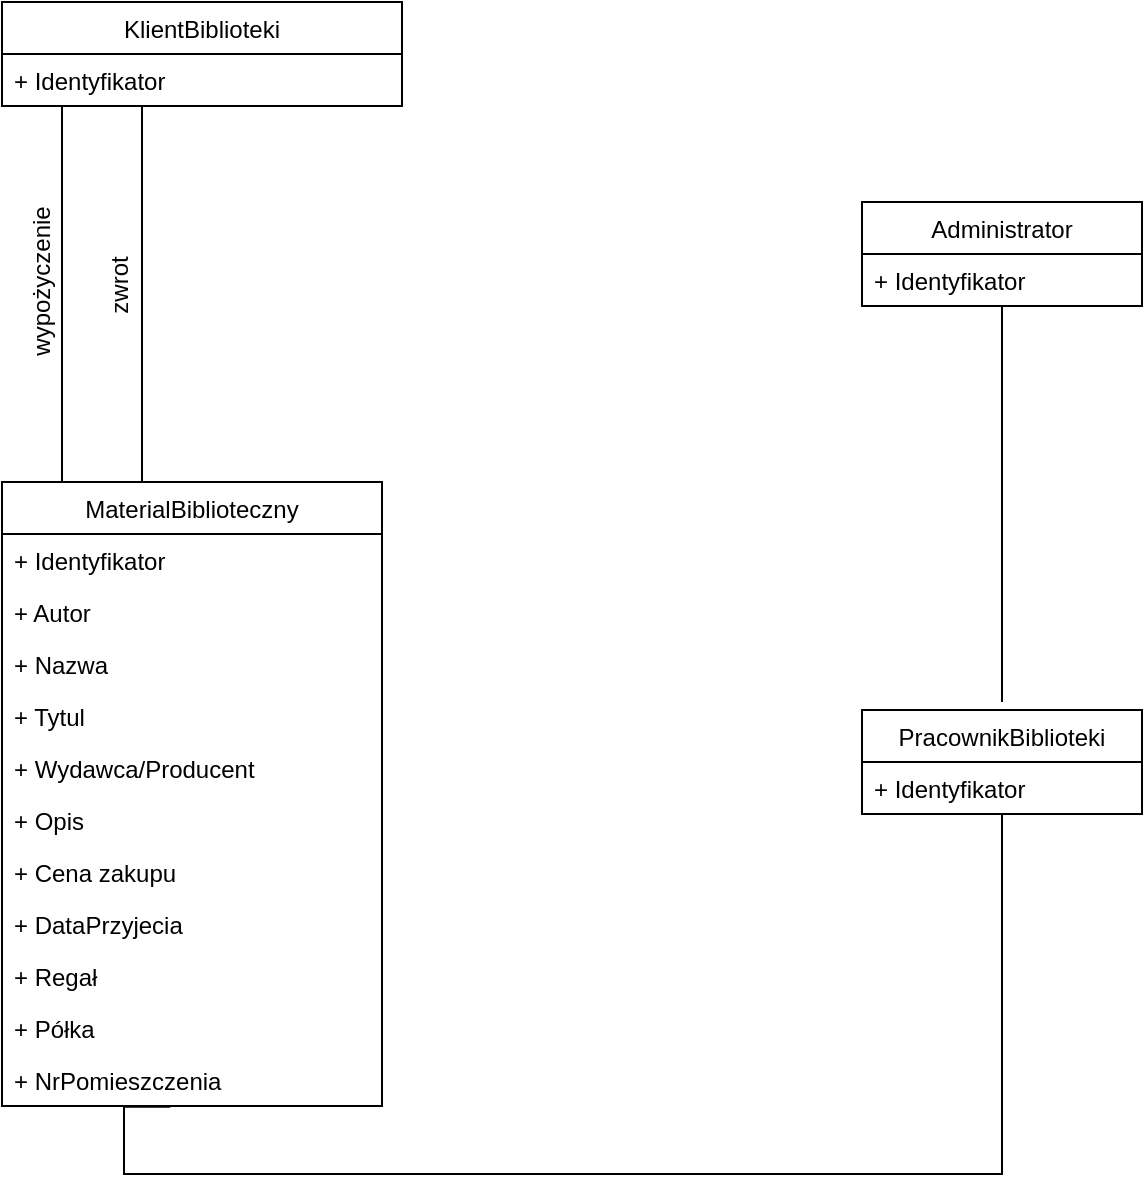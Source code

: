 <mxfile version="16.2.2" type="github">
  <diagram id="C5RBs43oDa-KdzZeNtuy" name="Page-1">
    <mxGraphModel dx="760" dy="481" grid="1" gridSize="10" guides="1" tooltips="1" connect="1" arrows="1" fold="1" page="1" pageScale="1" pageWidth="827" pageHeight="1169" math="0" shadow="0">
      <root>
        <mxCell id="WIyWlLk6GJQsqaUBKTNV-0" />
        <mxCell id="WIyWlLk6GJQsqaUBKTNV-1" parent="WIyWlLk6GJQsqaUBKTNV-0" />
        <mxCell id="tpHpFu0G4SPRR7VRGRc9-76" style="edgeStyle=orthogonalEdgeStyle;rounded=0;orthogonalLoop=1;jettySize=auto;html=1;endArrow=none;endFill=0;" edge="1" parent="WIyWlLk6GJQsqaUBKTNV-1" source="tpHpFu0G4SPRR7VRGRc9-11">
          <mxGeometry relative="1" as="geometry">
            <mxPoint x="580" y="630" as="targetPoint" />
          </mxGeometry>
        </mxCell>
        <mxCell id="tpHpFu0G4SPRR7VRGRc9-11" value="Administrator" style="swimlane;fontStyle=0;childLayout=stackLayout;horizontal=1;startSize=26;fillColor=none;horizontalStack=0;resizeParent=1;resizeParentMax=0;resizeLast=0;collapsible=1;marginBottom=0;" vertex="1" parent="WIyWlLk6GJQsqaUBKTNV-1">
          <mxGeometry x="510" y="380" width="140" height="52" as="geometry" />
        </mxCell>
        <mxCell id="tpHpFu0G4SPRR7VRGRc9-85" value="+ Identyfikator" style="text;strokeColor=none;fillColor=none;align=left;verticalAlign=top;spacingLeft=4;spacingRight=4;overflow=hidden;rotatable=0;points=[[0,0.5],[1,0.5]];portConstraint=eastwest;" vertex="1" parent="tpHpFu0G4SPRR7VRGRc9-11">
          <mxGeometry y="26" width="140" height="26" as="geometry" />
        </mxCell>
        <mxCell id="tpHpFu0G4SPRR7VRGRc9-15" value="KlientBiblioteki" style="swimlane;fontStyle=0;childLayout=stackLayout;horizontal=1;startSize=26;fillColor=none;horizontalStack=0;resizeParent=1;resizeParentMax=0;resizeLast=0;collapsible=1;marginBottom=0;" vertex="1" parent="WIyWlLk6GJQsqaUBKTNV-1">
          <mxGeometry x="80" y="280" width="200" height="52" as="geometry" />
        </mxCell>
        <mxCell id="tpHpFu0G4SPRR7VRGRc9-86" value="+ Identyfikator" style="text;strokeColor=none;fillColor=none;align=left;verticalAlign=top;spacingLeft=4;spacingRight=4;overflow=hidden;rotatable=0;points=[[0,0.5],[1,0.5]];portConstraint=eastwest;" vertex="1" parent="tpHpFu0G4SPRR7VRGRc9-15">
          <mxGeometry y="26" width="200" height="26" as="geometry" />
        </mxCell>
        <mxCell id="tpHpFu0G4SPRR7VRGRc9-73" style="edgeStyle=orthogonalEdgeStyle;rounded=0;orthogonalLoop=1;jettySize=auto;html=1;endArrow=none;endFill=0;" edge="1" parent="tpHpFu0G4SPRR7VRGRc9-15" source="tpHpFu0G4SPRR7VRGRc9-15" target="tpHpFu0G4SPRR7VRGRc9-86">
          <mxGeometry relative="1" as="geometry">
            <Array as="points">
              <mxPoint x="30" y="240" />
              <mxPoint x="70" y="240" />
            </Array>
          </mxGeometry>
        </mxCell>
        <mxCell id="tpHpFu0G4SPRR7VRGRc9-72" style="edgeStyle=orthogonalEdgeStyle;rounded=0;orthogonalLoop=1;jettySize=auto;html=1;endArrow=none;endFill=0;entryX=0.443;entryY=1.013;entryDx=0;entryDy=0;entryPerimeter=0;" edge="1" parent="WIyWlLk6GJQsqaUBKTNV-1" source="tpHpFu0G4SPRR7VRGRc9-19" target="tpHpFu0G4SPRR7VRGRc9-109">
          <mxGeometry relative="1" as="geometry">
            <mxPoint x="141" y="820" as="targetPoint" />
            <Array as="points">
              <mxPoint x="141" y="866" />
              <mxPoint x="141" y="832" />
            </Array>
          </mxGeometry>
        </mxCell>
        <mxCell id="tpHpFu0G4SPRR7VRGRc9-19" value="PracownikBiblioteki" style="swimlane;fontStyle=0;childLayout=stackLayout;horizontal=1;startSize=26;fillColor=none;horizontalStack=0;resizeParent=1;resizeParentMax=0;resizeLast=0;collapsible=1;marginBottom=0;" vertex="1" parent="WIyWlLk6GJQsqaUBKTNV-1">
          <mxGeometry x="510" y="634" width="140" height="52" as="geometry" />
        </mxCell>
        <mxCell id="tpHpFu0G4SPRR7VRGRc9-84" value="+ Identyfikator" style="text;strokeColor=none;fillColor=none;align=left;verticalAlign=top;spacingLeft=4;spacingRight=4;overflow=hidden;rotatable=0;points=[[0,0.5],[1,0.5]];portConstraint=eastwest;" vertex="1" parent="tpHpFu0G4SPRR7VRGRc9-19">
          <mxGeometry y="26" width="140" height="26" as="geometry" />
        </mxCell>
        <mxCell id="tpHpFu0G4SPRR7VRGRc9-43" value="MaterialBiblioteczny" style="swimlane;fontStyle=0;childLayout=stackLayout;horizontal=1;startSize=26;fillColor=none;horizontalStack=0;resizeParent=1;resizeParentMax=0;resizeLast=0;collapsible=1;marginBottom=0;" vertex="1" parent="WIyWlLk6GJQsqaUBKTNV-1">
          <mxGeometry x="80" y="520" width="190" height="312" as="geometry" />
        </mxCell>
        <mxCell id="tpHpFu0G4SPRR7VRGRc9-87" value="+ Identyfikator" style="text;strokeColor=none;fillColor=none;align=left;verticalAlign=top;spacingLeft=4;spacingRight=4;overflow=hidden;rotatable=0;points=[[0,0.5],[1,0.5]];portConstraint=eastwest;" vertex="1" parent="tpHpFu0G4SPRR7VRGRc9-43">
          <mxGeometry y="26" width="190" height="26" as="geometry" />
        </mxCell>
        <mxCell id="tpHpFu0G4SPRR7VRGRc9-44" value="+ Autor" style="text;strokeColor=none;fillColor=none;align=left;verticalAlign=top;spacingLeft=4;spacingRight=4;overflow=hidden;rotatable=0;points=[[0,0.5],[1,0.5]];portConstraint=eastwest;" vertex="1" parent="tpHpFu0G4SPRR7VRGRc9-43">
          <mxGeometry y="52" width="190" height="26" as="geometry" />
        </mxCell>
        <mxCell id="tpHpFu0G4SPRR7VRGRc9-45" value="+ Nazwa" style="text;strokeColor=none;fillColor=none;align=left;verticalAlign=top;spacingLeft=4;spacingRight=4;overflow=hidden;rotatable=0;points=[[0,0.5],[1,0.5]];portConstraint=eastwest;" vertex="1" parent="tpHpFu0G4SPRR7VRGRc9-43">
          <mxGeometry y="78" width="190" height="26" as="geometry" />
        </mxCell>
        <mxCell id="tpHpFu0G4SPRR7VRGRc9-46" value="+ Tytul" style="text;strokeColor=none;fillColor=none;align=left;verticalAlign=top;spacingLeft=4;spacingRight=4;overflow=hidden;rotatable=0;points=[[0,0.5],[1,0.5]];portConstraint=eastwest;" vertex="1" parent="tpHpFu0G4SPRR7VRGRc9-43">
          <mxGeometry y="104" width="190" height="26" as="geometry" />
        </mxCell>
        <mxCell id="tpHpFu0G4SPRR7VRGRc9-48" value="+ Wydawca/Producent" style="text;strokeColor=none;fillColor=none;align=left;verticalAlign=top;spacingLeft=4;spacingRight=4;overflow=hidden;rotatable=0;points=[[0,0.5],[1,0.5]];portConstraint=eastwest;" vertex="1" parent="tpHpFu0G4SPRR7VRGRc9-43">
          <mxGeometry y="130" width="190" height="26" as="geometry" />
        </mxCell>
        <mxCell id="tpHpFu0G4SPRR7VRGRc9-49" value="+ Opis" style="text;strokeColor=none;fillColor=none;align=left;verticalAlign=top;spacingLeft=4;spacingRight=4;overflow=hidden;rotatable=0;points=[[0,0.5],[1,0.5]];portConstraint=eastwest;" vertex="1" parent="tpHpFu0G4SPRR7VRGRc9-43">
          <mxGeometry y="156" width="190" height="26" as="geometry" />
        </mxCell>
        <mxCell id="tpHpFu0G4SPRR7VRGRc9-50" value="+ Cena zakupu" style="text;strokeColor=none;fillColor=none;align=left;verticalAlign=top;spacingLeft=4;spacingRight=4;overflow=hidden;rotatable=0;points=[[0,0.5],[1,0.5]];portConstraint=eastwest;" vertex="1" parent="tpHpFu0G4SPRR7VRGRc9-43">
          <mxGeometry y="182" width="190" height="26" as="geometry" />
        </mxCell>
        <mxCell id="tpHpFu0G4SPRR7VRGRc9-105" value="+ DataPrzyjecia" style="text;strokeColor=none;fillColor=none;align=left;verticalAlign=top;spacingLeft=4;spacingRight=4;overflow=hidden;rotatable=0;points=[[0,0.5],[1,0.5]];portConstraint=eastwest;" vertex="1" parent="tpHpFu0G4SPRR7VRGRc9-43">
          <mxGeometry y="208" width="190" height="26" as="geometry" />
        </mxCell>
        <mxCell id="tpHpFu0G4SPRR7VRGRc9-106" value="+ Regał" style="text;strokeColor=none;fillColor=none;align=left;verticalAlign=top;spacingLeft=4;spacingRight=4;overflow=hidden;rotatable=0;points=[[0,0.5],[1,0.5]];portConstraint=eastwest;" vertex="1" parent="tpHpFu0G4SPRR7VRGRc9-43">
          <mxGeometry y="234" width="190" height="26" as="geometry" />
        </mxCell>
        <mxCell id="tpHpFu0G4SPRR7VRGRc9-108" value="+ Półka" style="text;strokeColor=none;fillColor=none;align=left;verticalAlign=top;spacingLeft=4;spacingRight=4;overflow=hidden;rotatable=0;points=[[0,0.5],[1,0.5]];portConstraint=eastwest;" vertex="1" parent="tpHpFu0G4SPRR7VRGRc9-43">
          <mxGeometry y="260" width="190" height="26" as="geometry" />
        </mxCell>
        <mxCell id="tpHpFu0G4SPRR7VRGRc9-109" value="+ NrPomieszczenia" style="text;strokeColor=none;fillColor=none;align=left;verticalAlign=top;spacingLeft=4;spacingRight=4;overflow=hidden;rotatable=0;points=[[0,0.5],[1,0.5]];portConstraint=eastwest;" vertex="1" parent="tpHpFu0G4SPRR7VRGRc9-43">
          <mxGeometry y="286" width="190" height="26" as="geometry" />
        </mxCell>
        <mxCell id="tpHpFu0G4SPRR7VRGRc9-101" value="wypożyczenie" style="text;html=1;align=center;verticalAlign=middle;resizable=0;points=[];autosize=1;strokeColor=none;fillColor=none;rotation=-90;container=1;" vertex="1" parent="WIyWlLk6GJQsqaUBKTNV-1">
          <mxGeometry x="55" y="410" width="90" height="20" as="geometry" />
        </mxCell>
        <mxCell id="tpHpFu0G4SPRR7VRGRc9-111" value="zwrot" style="text;html=1;align=center;verticalAlign=middle;resizable=0;points=[];autosize=1;strokeColor=none;fillColor=none;rotation=-90;container=1;" vertex="1" parent="WIyWlLk6GJQsqaUBKTNV-1">
          <mxGeometry x="119" y="412" width="40" height="20" as="geometry" />
        </mxCell>
      </root>
    </mxGraphModel>
  </diagram>
</mxfile>
